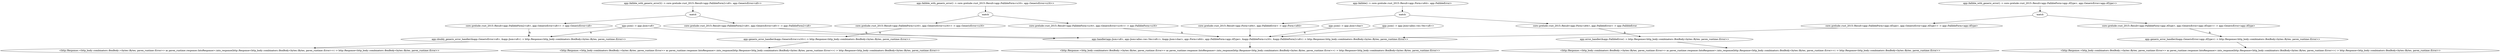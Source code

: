 digraph "GET /home" {
    0 [ label = "app::handler(app::Json<u8>, app::Json<alloc::vec::Vec<u8>>, &app::Json<char>, app::Form<u64>, app::FallibleForm<app::AType>, &app::FallibleForm<u16>, &app::FallibleForm2<u8>) -> http::Response<http_body::combinators::BoxBody<bytes::Bytes, pavex_runtime::Error>>"]
    1 [ label = "core::prelude::rust_2015::Result<app::FallibleForm2<u8>, app::GenericError<u8>> -> app::FallibleForm2<u8>"]
    2 [ label = "app::fallible_with_generic_error2() -> core::prelude::rust_2015::Result<app::FallibleForm2<u8>, app::GenericError<u8>>"]
    3 [ label = "core::prelude::rust_2015::Result<app::FallibleForm<u16>, app::GenericError<u16>> -> app::FallibleForm<u16>"]
    4 [ label = "app::fallible_with_generic_error() -> core::prelude::rust_2015::Result<app::FallibleForm<u16>, app::GenericError<u16>>"]
    5 [ label = "core::prelude::rust_2015::Result<app::FallibleForm<app::AType>, app::GenericError<app::AType>> -> app::FallibleForm<app::AType>"]
    6 [ label = "app::fallible_with_generic_error() -> core::prelude::rust_2015::Result<app::FallibleForm<app::AType>, app::GenericError<app::AType>>"]
    7 [ label = "core::prelude::rust_2015::Result<app::Form<u64>, app::FallibleError> -> app::Form<u64>"]
    8 [ label = "app::fallible() -> core::prelude::rust_2015::Result<app::Form<u64>, app::FallibleError>"]
    9 [ label = "app::json() -> app::Json<char>"]
    10 [ label = "app::json() -> app::Json<alloc::vec::Vec<u8>>"]
    11 [ label = "app::json() -> app::Json<u8>"]
    12 [ label = "<http::Response::<http_body::combinators::BoxBody::<bytes::Bytes, pavex_runtime::Error>> as pavex_runtime::response::IntoResponse>::into_response(http::Response<http_body::combinators::BoxBody<bytes::Bytes, pavex_runtime::Error>>) -> http::Response<http_body::combinators::BoxBody<bytes::Bytes, pavex_runtime::Error>>"]
    13 [ label = "core::prelude::rust_2015::Result<app::FallibleForm2<u8>, app::GenericError<u8>> -> app::GenericError<u8>"]
    14 [ label = "core::prelude::rust_2015::Result<app::FallibleForm<u16>, app::GenericError<u16>> -> app::GenericError<u16>"]
    15 [ label = "core::prelude::rust_2015::Result<app::FallibleForm<app::AType>, app::GenericError<app::AType>> -> app::GenericError<app::AType>"]
    16 [ label = "core::prelude::rust_2015::Result<app::Form<u64>, app::FallibleError> -> app::FallibleError"]
    17 [ label = "app::error_handler(&app::FallibleError) -> http::Response<http_body::combinators::BoxBody<bytes::Bytes, pavex_runtime::Error>>"]
    18 [ label = "app::generic_error_handler(&app::GenericError<app::AType>) -> http::Response<http_body::combinators::BoxBody<bytes::Bytes, pavex_runtime::Error>>"]
    19 [ label = "app::generic_error_handler(&app::GenericError<u16>) -> http::Response<http_body::combinators::BoxBody<bytes::Bytes, pavex_runtime::Error>>"]
    20 [ label = "app::doubly_generic_error_handler(&app::GenericError<u8>, &app::Json<u8>) -> http::Response<http_body::combinators::BoxBody<bytes::Bytes, pavex_runtime::Error>>"]
    21 [ label = "<http::Response::<http_body::combinators::BoxBody::<bytes::Bytes, pavex_runtime::Error>> as pavex_runtime::response::IntoResponse>::into_response(http::Response<http_body::combinators::BoxBody<bytes::Bytes, pavex_runtime::Error>>) -> http::Response<http_body::combinators::BoxBody<bytes::Bytes, pavex_runtime::Error>>"]
    22 [ label = "<http::Response::<http_body::combinators::BoxBody::<bytes::Bytes, pavex_runtime::Error>> as pavex_runtime::response::IntoResponse>::into_response(http::Response<http_body::combinators::BoxBody<bytes::Bytes, pavex_runtime::Error>>) -> http::Response<http_body::combinators::BoxBody<bytes::Bytes, pavex_runtime::Error>>"]
    23 [ label = "<http::Response::<http_body::combinators::BoxBody::<bytes::Bytes, pavex_runtime::Error>> as pavex_runtime::response::IntoResponse>::into_response(http::Response<http_body::combinators::BoxBody<bytes::Bytes, pavex_runtime::Error>>) -> http::Response<http_body::combinators::BoxBody<bytes::Bytes, pavex_runtime::Error>>"]
    24 [ label = "<http::Response::<http_body::combinators::BoxBody::<bytes::Bytes, pavex_runtime::Error>> as pavex_runtime::response::IntoResponse>::into_response(http::Response<http_body::combinators::BoxBody<bytes::Bytes, pavex_runtime::Error>>) -> http::Response<http_body::combinators::BoxBody<bytes::Bytes, pavex_runtime::Error>>"]
    25 [ label = "`match`"]
    26 [ label = "`match`"]
    27 [ label = "`match`"]
    28 [ label = "`match`"]
    1 -> 0 [ label = "&"]
    25 -> 13 [ ]
    3 -> 0 [ label = "&"]
    26 -> 14 [ ]
    5 -> 0 [ ]
    27 -> 15 [ ]
    7 -> 0 [ ]
    28 -> 16 [ ]
    9 -> 0 [ label = "&"]
    10 -> 0 [ ]
    11 -> 0 [ ]
    0 -> 12 [ ]
    25 -> 1 [ ]
    26 -> 3 [ ]
    27 -> 5 [ ]
    28 -> 7 [ ]
    16 -> 17 [ label = "&"]
    15 -> 18 [ label = "&"]
    14 -> 19 [ label = "&"]
    13 -> 20 [ label = "&"]
    11 -> 20 [ label = "&"]
    17 -> 21 [ ]
    18 -> 22 [ ]
    19 -> 23 [ ]
    20 -> 24 [ ]
    2 -> 25 [ ]
    4 -> 26 [ ]
    6 -> 27 [ ]
    8 -> 28 [ ]
}
digraph app_state {
    0 [ label = "crate::ApplicationState() -> crate::ApplicationState"]
}